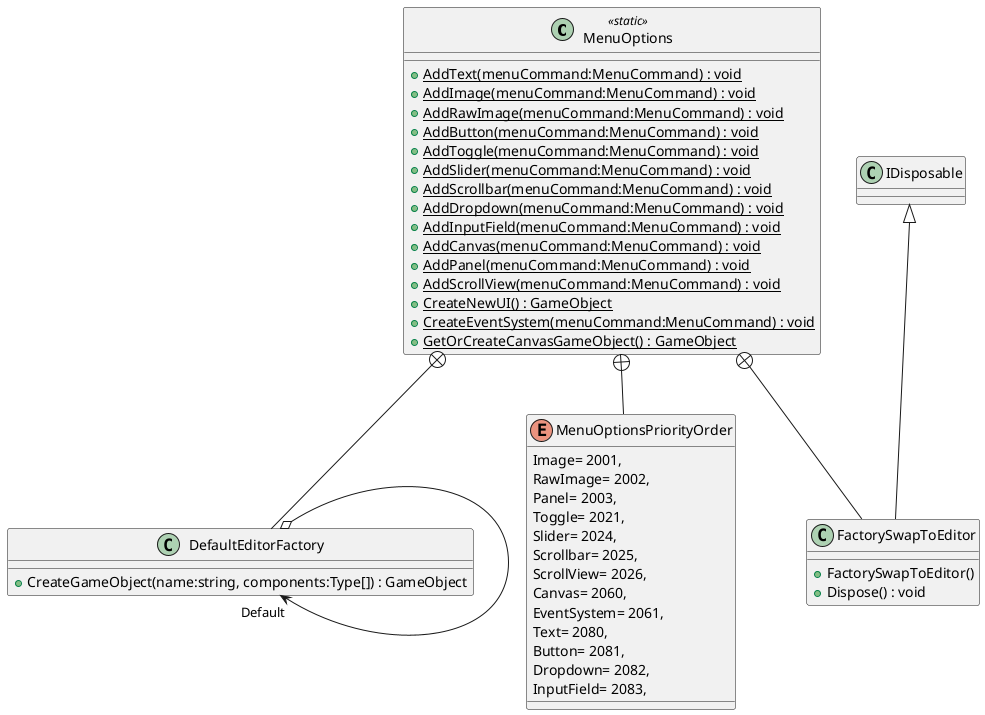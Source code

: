 @startuml
class MenuOptions <<static>> {
    {static} + AddText(menuCommand:MenuCommand) : void
    {static} + AddImage(menuCommand:MenuCommand) : void
    {static} + AddRawImage(menuCommand:MenuCommand) : void
    {static} + AddButton(menuCommand:MenuCommand) : void
    {static} + AddToggle(menuCommand:MenuCommand) : void
    {static} + AddSlider(menuCommand:MenuCommand) : void
    {static} + AddScrollbar(menuCommand:MenuCommand) : void
    {static} + AddDropdown(menuCommand:MenuCommand) : void
    + {static} AddInputField(menuCommand:MenuCommand) : void
    {static} + AddCanvas(menuCommand:MenuCommand) : void
    {static} + AddPanel(menuCommand:MenuCommand) : void
    {static} + AddScrollView(menuCommand:MenuCommand) : void
    {static} + CreateNewUI() : GameObject
    + {static} CreateEventSystem(menuCommand:MenuCommand) : void
    {static} + GetOrCreateCanvasGameObject() : GameObject
}
enum MenuOptionsPriorityOrder {
    Image= 2001,
    RawImage= 2002,
    Panel= 2003,
    Toggle= 2021,
    Slider= 2024,
    Scrollbar= 2025,
    ScrollView= 2026,
    Canvas= 2060,
    EventSystem= 2061,
    Text= 2080,
    Button= 2081,
    Dropdown= 2082,
    InputField= 2083,
}
class DefaultEditorFactory {
    + CreateGameObject(name:string, components:Type[]) : GameObject
}
class FactorySwapToEditor {
    + FactorySwapToEditor()
    + Dispose() : void
}
MenuOptions +-- MenuOptionsPriorityOrder
MenuOptions +-- DefaultEditorFactory
DefaultEditorFactory o-> "Default" DefaultEditorFactory
MenuOptions +-- FactorySwapToEditor
IDisposable <|-- FactorySwapToEditor
@enduml
